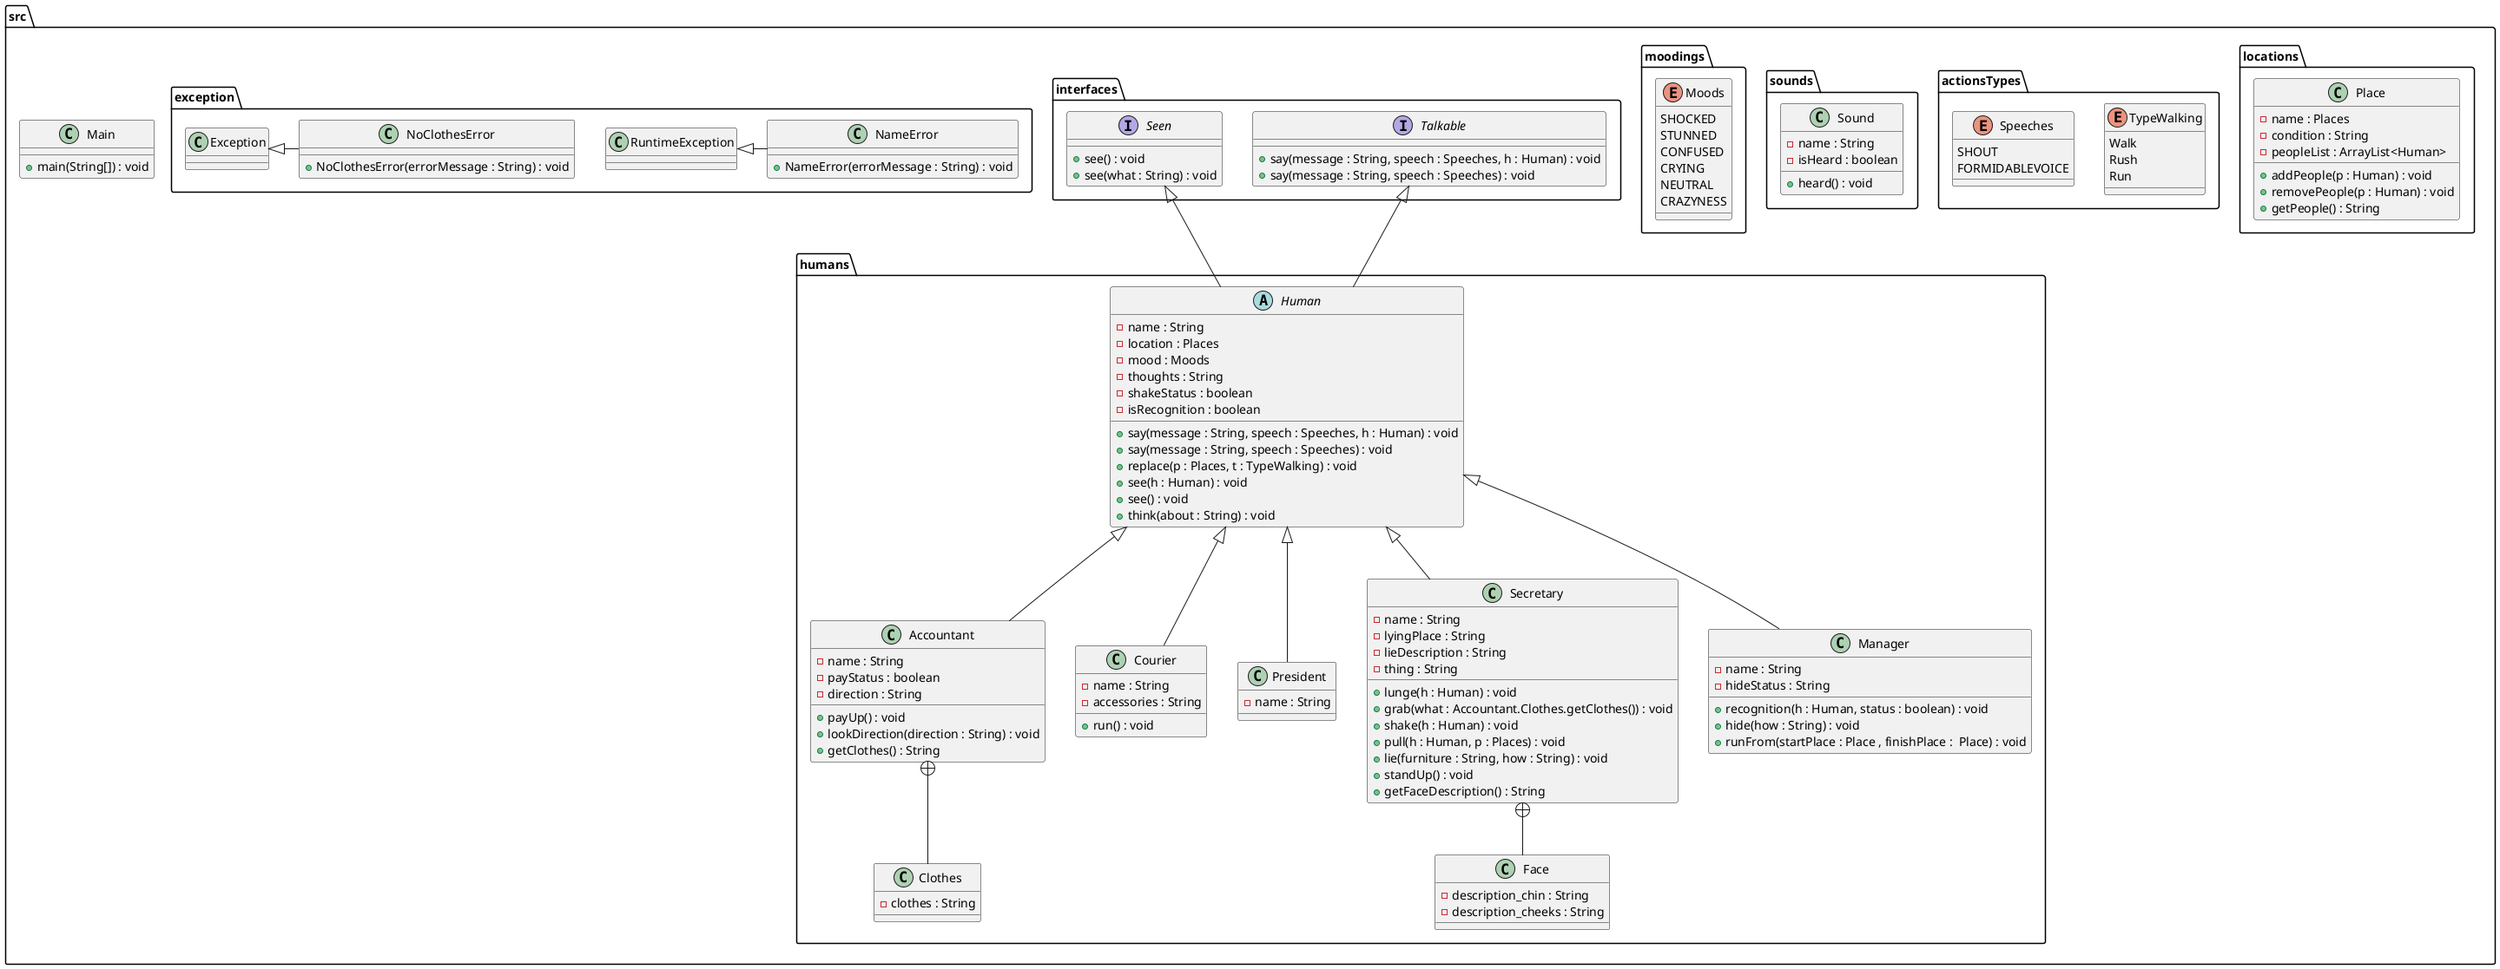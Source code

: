 @startuml

package src.humans{

abstract class Human
{
	-name : String
	-location : Places
	-mood : Moods
	-thoughts : String
	-shakeStatus : boolean
	-isRecognition : boolean
    +say(message : String, speech : Speeches, h : Human) : void
    +say(message : String, speech : Speeches) : void
    +replace(p : Places, t : TypeWalking) : void
	+see(h : Human) : void
	+see() : void
	+think(about : String) : void
}

class Accountant
{
    -name : String
    -payStatus : boolean
    -direction : String
    +payUp() : void
    +lookDirection(direction : String) : void
    +getClothes() : String
}

class Clothes
{
    -clothes : String
}

class Courier
{
    -name : String
    -accessories : String
    +run() : void
}

class President
{
    -name : String
}

class Secretary
{
    -name : String
    -lyingPlace : String
    -lieDescription : String
    -thing : String
    +lunge(h : Human) : void
    +grab(what : Accountant.Clothes.getClothes()) : void
    +shake(h : Human) : void
    +pull(h : Human, p : Places) : void
    +lie(furniture : String, how : String) : void
    +standUp() : void
    +getFaceDescription() : String
}

class Face {
    -description_chin : String
    -description_cheeks : String
}
class Manager
{
    -name : String
    -hideStatus : String
    +recognition(h : Human, status : boolean) : void
    +hide(how : String) : void
    +runFrom(startPlace : Place , finishPlace :  Place) : void
}

}
package src.locations{
class Place
{
    -name : Places
    -condition : String
    -peopleList : ArrayList<Human>
    +addPeople(p : Human) : void
    +removePeople(p : Human) : void
    +getPeople() : String
}
}
package src.actionsTypes{
enum TypeWalking
{
Walk
Rush
Run
}

enum Speeches
{
SHOUT
FORMIDABLEVOICE
}

}
package src.sounds{

class Sound {
-name : String
-isHeard : boolean
+heard() : void
}
}

package src.moodings{
enum Moods
{
SHOCKED
STUNNED
CONFUSED
CRYING
NEUTRAL
CRAZYNESS
}


}
package src.interfaces{
interface Talkable
{
+say(message : String, speech : Speeches, h : Human) : void
+say(message : String, speech : Speeches) : void
}

interface Seen
{
+see() : void
+see(what : String) : void
}


}
package src {
class Main
{
+main(String[]) : void
}
}

package src.exception {

class RuntimeException {}
class Exception {}
class NameError {
    +NameError(errorMessage : String) : void
}
class NoClothesError {
    +NoClothesError(errorMessage : String) : void
}
}
RuntimeException <|- NameError
Exception <|- NoClothesError

'Talkable <|-- Human



Human <|-- Courier
Human <|-- Accountant
Human <|-- President
Human <|-- Secretary
Human <|-- Manager

Secretary +-- Face
Accountant +-- Clothes

Seen <|-- Human
Talkable <|-- Human





@enduml